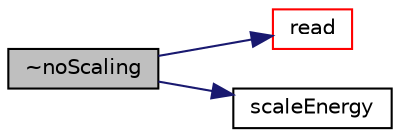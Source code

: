 digraph "~noScaling"
{
  bgcolor="transparent";
  edge [fontname="Helvetica",fontsize="10",labelfontname="Helvetica",labelfontsize="10"];
  node [fontname="Helvetica",fontsize="10",shape=record];
  rankdir="LR";
  Node1 [label="~noScaling",height=0.2,width=0.4,color="black", fillcolor="grey75", style="filled", fontcolor="black"];
  Node1 -> Node2 [color="midnightblue",fontsize="10",style="solid",fontname="Helvetica"];
  Node2 [label="read",height=0.2,width=0.4,color="red",URL="$a01693.html#a0702ebe49b3b28f5ed59b5a082c4f2f7",tooltip="Read dictionary. "];
  Node1 -> Node3 [color="midnightblue",fontsize="10",style="solid",fontname="Helvetica"];
  Node3 [label="scaleEnergy",height=0.2,width=0.4,color="black",URL="$a01693.html#a563973efc210d31d9b2548fd1f8bd4ad"];
}
